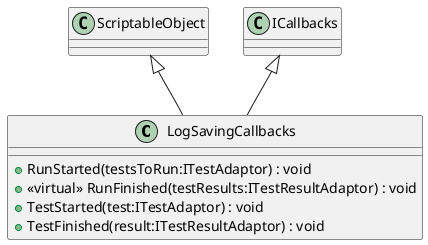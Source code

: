 @startuml
class LogSavingCallbacks {
    + RunStarted(testsToRun:ITestAdaptor) : void
    + <<virtual>> RunFinished(testResults:ITestResultAdaptor) : void
    + TestStarted(test:ITestAdaptor) : void
    + TestFinished(result:ITestResultAdaptor) : void
}
ScriptableObject <|-- LogSavingCallbacks
ICallbacks <|-- LogSavingCallbacks
@enduml
